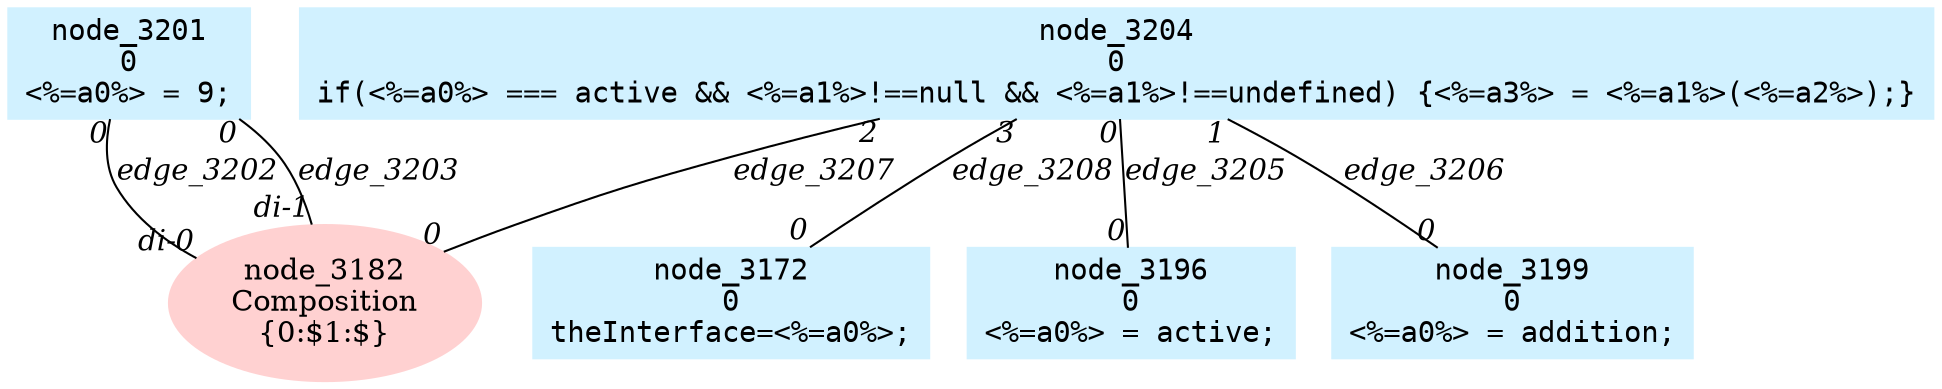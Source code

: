 digraph g{node_3182 [shape=ellipse, style=filled, color="#ffd1d1", label="node_3182
Composition
{0:$1:$}" ]
node_3172 [shape=box, style=filled, color="#d1f1ff", fontname="Courier", label="node_3172
0
theInterface=<%=a0%>;
" ]
node_3196 [shape=box, style=filled, color="#d1f1ff", fontname="Courier", label="node_3196
0
<%=a0%> = active;
" ]
node_3199 [shape=box, style=filled, color="#d1f1ff", fontname="Courier", label="node_3199
0
<%=a0%> = addition;
" ]
node_3201 [shape=box, style=filled, color="#d1f1ff", fontname="Courier", label="node_3201
0
<%=a0%> = 9;
" ]
node_3204 [shape=box, style=filled, color="#d1f1ff", fontname="Courier", label="node_3204
0
if(<%=a0%> === active && <%=a1%>!==null && <%=a1%>!==undefined) {<%=a3%> = <%=a1%>(<%=a2%>);}
" ]
node_3201 -> node_3182 [dir=none, arrowHead=none, fontname="Times-Italic", label="edge_3202",  headlabel="di-0", taillabel="0" ]
node_3201 -> node_3182 [dir=none, arrowHead=none, fontname="Times-Italic", label="edge_3203",  headlabel="di-1", taillabel="0" ]
node_3204 -> node_3196 [dir=none, arrowHead=none, fontname="Times-Italic", label="edge_3205",  headlabel="0", taillabel="0" ]
node_3204 -> node_3199 [dir=none, arrowHead=none, fontname="Times-Italic", label="edge_3206",  headlabel="0", taillabel="1" ]
node_3204 -> node_3182 [dir=none, arrowHead=none, fontname="Times-Italic", label="edge_3207",  headlabel="0", taillabel="2" ]
node_3204 -> node_3172 [dir=none, arrowHead=none, fontname="Times-Italic", label="edge_3208",  headlabel="0", taillabel="3" ]
}